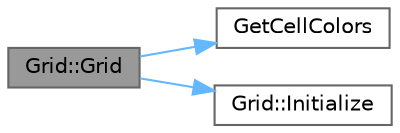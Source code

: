 digraph "Grid::Grid"
{
 // INTERACTIVE_SVG=YES
 // LATEX_PDF_SIZE
  bgcolor="transparent";
  edge [fontname=Helvetica,fontsize=10,labelfontname=Helvetica,labelfontsize=10];
  node [fontname=Helvetica,fontsize=10,shape=box,height=0.2,width=0.4];
  rankdir="LR";
  Node1 [id="Node000001",label="Grid::Grid",height=0.2,width=0.4,color="gray40", fillcolor="grey60", style="filled", fontcolor="black",tooltip="Constructor mặc định, khởi tạo thông số cơ bản."];
  Node1 -> Node2 [id="edge1_Node000001_Node000002",color="steelblue1",style="solid",tooltip=" "];
  Node2 [id="Node000002",label="GetCellColors",height=0.2,width=0.4,color="grey40", fillcolor="white", style="filled",URL="$colors_8cpp.html#aea7f3865c94b7c651b6d3bd95b938009",tooltip="Trả về danh sách tất cả các màu khối dùng trong trò chơi."];
  Node1 -> Node3 [id="edge2_Node000001_Node000003",color="steelblue1",style="solid",tooltip=" "];
  Node3 [id="Node000003",label="Grid::Initialize",height=0.2,width=0.4,color="grey40", fillcolor="white", style="filled",URL="$class_grid.html#a3e31c7f04df3d45afe2db4c19cca96fa",tooltip="Thiết lập lại lưới, gán tất cả ô về trạng thái rỗng."];
}
